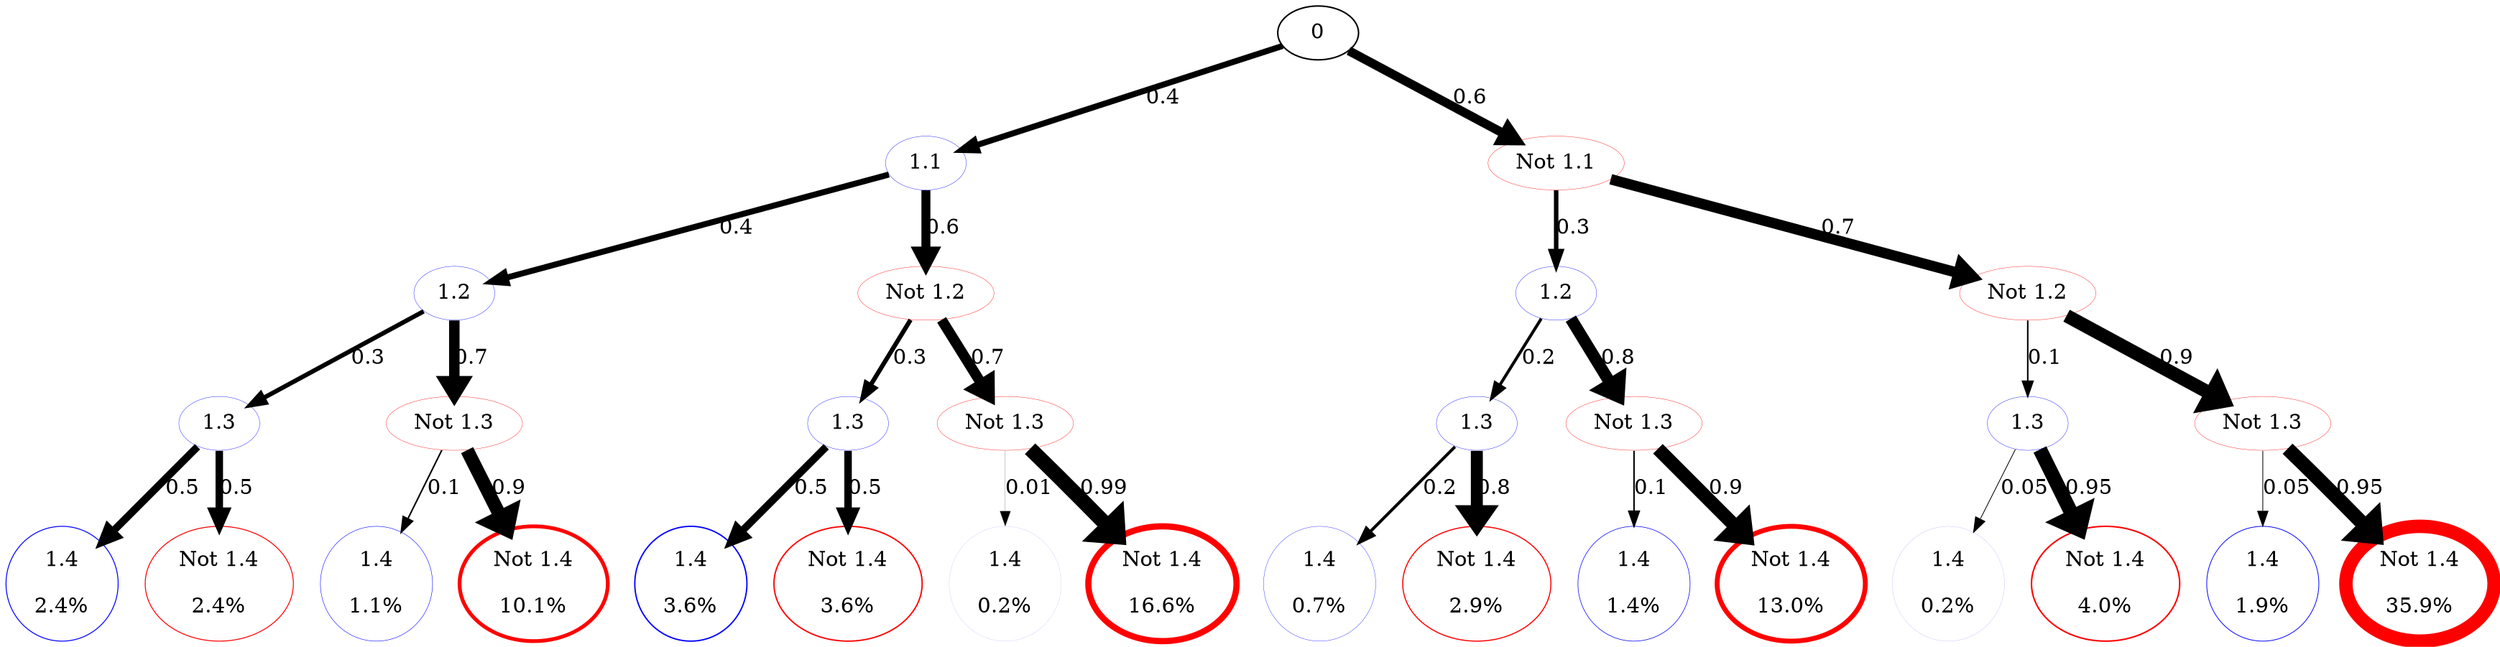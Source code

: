 strict digraph  {
"Node(path='0', label='0')" [label=0];
"Node(path='0 -> 1.1', label='1.1')" [color=blue, label="1.1", penwidth="0.2"];
"Node(path='0 -> 1.1 -> 1.2', label='1.2')" [color=blue, label="1.2", penwidth="0.2"];
"Node(path='0 -> 1.1 -> 1.2 -> 1.3', label='1.3')" [color=blue, label="1.3", penwidth="0.2"];
"Node(path='0 -> 1.1 -> 1.2 -> 1.3 -> 1.4', label='1.4')" [color=blue, label="1.4\n\n2.4%", penwidth="0.6000000000000001"];
"Node(path='0 -> 1.1 -> 1.2 -> 1.3 -> Not 1.4', label='Not 1.4')" [color=red, label="Not 1.4\n\n2.4%", penwidth="0.6000000000000001"];
"Node(path='0 -> 1.1 -> 1.2 -> Not 1.3', label='Not 1.3')" [color=red, label="Not 1.3", penwidth="0.2"];
"Node(path='0 -> 1.1 -> 1.2 -> Not 1.3 -> 1.4', label='1.4')" [color=blue, label="1.4\n\n1.1%", penwidth="0.28"];
"Node(path='0 -> 1.1 -> 1.2 -> Not 1.3 -> Not 1.4', label='Not 1.4')" [color=red, label="Not 1.4\n\n10.1%", penwidth="2.5200000000000005"];
"Node(path='0 -> 1.1 -> Not 1.2', label='Not 1.2')" [color=red, label="Not 1.2", penwidth="0.2"];
"Node(path='0 -> 1.1 -> Not 1.2 -> 1.3', label='1.3')" [color=blue, label="1.3", penwidth="0.2"];
"Node(path='0 -> 1.1 -> Not 1.2 -> 1.3 -> 1.4', label='1.4')" [color=blue, label="1.4\n\n3.6%", penwidth="0.8999999999999999"];
"Node(path='0 -> 1.1 -> Not 1.2 -> 1.3 -> Not 1.4', label='Not 1.4')" [color=red, label="Not 1.4\n\n3.6%", penwidth="0.8999999999999999"];
"Node(path='0 -> 1.1 -> Not 1.2 -> Not 1.3', label='Not 1.3')" [color=red, label="Not 1.3", penwidth="0.2"];
"Node(path='0 -> 1.1 -> Not 1.2 -> Not 1.3 -> 1.4', label='1.4')" [color=blue, label="1.4\n\n0.2%", penwidth="0.041999999999999996"];
"Node(path='0 -> 1.1 -> Not 1.2 -> Not 1.3 -> Not 1.4', label='Not 1.4')" [color=red, label="Not 1.4\n\n16.6%", penwidth="4.1579999999999995"];
"Node(path='0 -> Not 1.1', label='Not 1.1')" [color=red, label="Not 1.1", penwidth="0.2"];
"Node(path='0 -> Not 1.1 -> 1.2', label='1.2')" [color=blue, label="1.2", penwidth="0.2"];
"Node(path='0 -> Not 1.1 -> 1.2 -> 1.3', label='1.3')" [color=blue, label="1.3", penwidth="0.2"];
"Node(path='0 -> Not 1.1 -> 1.2 -> 1.3 -> 1.4', label='1.4')" [color=blue, label="1.4\n\n0.7%", penwidth="0.18"];
"Node(path='0 -> Not 1.1 -> 1.2 -> 1.3 -> Not 1.4', label='Not 1.4')" [color=red, label="Not 1.4\n\n2.9%", penwidth="0.72"];
"Node(path='0 -> Not 1.1 -> 1.2 -> Not 1.3', label='Not 1.3')" [color=red, label="Not 1.3", penwidth="0.2"];
"Node(path='0 -> Not 1.1 -> 1.2 -> Not 1.3 -> 1.4', label='1.4')" [color=blue, label="1.4\n\n1.4%", penwidth="0.36"];
"Node(path='0 -> Not 1.1 -> 1.2 -> Not 1.3 -> Not 1.4', label='Not 1.4')" [color=red, label="Not 1.4\n\n13.0%", penwidth="3.2399999999999998"];
"Node(path='0 -> Not 1.1 -> Not 1.2', label='Not 1.2')" [color=red, label="Not 1.2", penwidth="0.2"];
"Node(path='0 -> Not 1.1 -> Not 1.2 -> 1.3', label='1.3')" [color=blue, label="1.3", penwidth="0.2"];
"Node(path='0 -> Not 1.1 -> Not 1.2 -> 1.3 -> 1.4', label='1.4')" [color=blue, label="1.4\n\n0.2%", penwidth="0.052500000000000005"];
"Node(path='0 -> Not 1.1 -> Not 1.2 -> 1.3 -> Not 1.4', label='Not 1.4')" [color=red, label="Not 1.4\n\n4.0%", penwidth="0.9974999999999999"];
"Node(path='0 -> Not 1.1 -> Not 1.2 -> Not 1.3', label='Not 1.3')" [color=red, label="Not 1.3", penwidth="0.2"];
"Node(path='0 -> Not 1.1 -> Not 1.2 -> Not 1.3 -> 1.4', label='1.4')" [color=blue, label="1.4\n\n1.9%", penwidth="0.47250000000000003"];
"Node(path='0 -> Not 1.1 -> Not 1.2 -> Not 1.3 -> Not 1.4', label='Not 1.4')" [color=red, label="Not 1.4\n\n35.9%", penwidth="8.9775"];
"Node(path='0', label='0')" -> "Node(path='0 -> 1.1', label='1.1')"  [label="0.4", name="1.1", penwidth="4.0", prob="0.4"];
"Node(path='0', label='0')" -> "Node(path='0 -> Not 1.1', label='Not 1.1')"  [label="0.6", name="Not 1.1", penwidth="6.0", prob="0.6"];
"Node(path='0 -> 1.1', label='1.1')" -> "Node(path='0 -> 1.1 -> 1.2', label='1.2')"  [label="0.4", name="1.2", penwidth="4.0", prob="0.4"];
"Node(path='0 -> 1.1', label='1.1')" -> "Node(path='0 -> 1.1 -> Not 1.2', label='Not 1.2')"  [label="0.6", name="Not 1.2", penwidth="6.0", prob="0.6"];
"Node(path='0 -> 1.1 -> 1.2', label='1.2')" -> "Node(path='0 -> 1.1 -> 1.2 -> 1.3', label='1.3')"  [label="0.3", name="1.3", penwidth="3.0", prob="0.3"];
"Node(path='0 -> 1.1 -> 1.2', label='1.2')" -> "Node(path='0 -> 1.1 -> 1.2 -> Not 1.3', label='Not 1.3')"  [label="0.7", name="Not 1.3", penwidth="7.0", prob="0.7"];
"Node(path='0 -> 1.1 -> 1.2 -> 1.3', label='1.3')" -> "Node(path='0 -> 1.1 -> 1.2 -> 1.3 -> 1.4', label='1.4')"  [label="0.5", name="1.4", penwidth="5.0", prob="0.5"];
"Node(path='0 -> 1.1 -> 1.2 -> 1.3', label='1.3')" -> "Node(path='0 -> 1.1 -> 1.2 -> 1.3 -> Not 1.4', label='Not 1.4')"  [label="0.5", name="Not 1.4", penwidth="5.0", prob="0.5"];
"Node(path='0 -> 1.1 -> 1.2 -> Not 1.3', label='Not 1.3')" -> "Node(path='0 -> 1.1 -> 1.2 -> Not 1.3 -> 1.4', label='1.4')"  [label="0.1", name="1.4", penwidth="1.0", prob="0.1"];
"Node(path='0 -> 1.1 -> 1.2 -> Not 1.3', label='Not 1.3')" -> "Node(path='0 -> 1.1 -> 1.2 -> Not 1.3 -> Not 1.4', label='Not 1.4')"  [label="0.9", name="Not 1.4", penwidth="9.0", prob="0.9"];
"Node(path='0 -> 1.1 -> Not 1.2', label='Not 1.2')" -> "Node(path='0 -> 1.1 -> Not 1.2 -> 1.3', label='1.3')"  [label="0.3", name="1.3", penwidth="3.0", prob="0.3"];
"Node(path='0 -> 1.1 -> Not 1.2', label='Not 1.2')" -> "Node(path='0 -> 1.1 -> Not 1.2 -> Not 1.3', label='Not 1.3')"  [label="0.7", name="Not 1.3", penwidth="7.0", prob="0.7"];
"Node(path='0 -> 1.1 -> Not 1.2 -> 1.3', label='1.3')" -> "Node(path='0 -> 1.1 -> Not 1.2 -> 1.3 -> 1.4', label='1.4')"  [label="0.5", name="1.4", penwidth="5.0", prob="0.5"];
"Node(path='0 -> 1.1 -> Not 1.2 -> 1.3', label='1.3')" -> "Node(path='0 -> 1.1 -> Not 1.2 -> 1.3 -> Not 1.4', label='Not 1.4')"  [label="0.5", name="Not 1.4", penwidth="5.0", prob="0.5"];
"Node(path='0 -> 1.1 -> Not 1.2 -> Not 1.3', label='Not 1.3')" -> "Node(path='0 -> 1.1 -> Not 1.2 -> Not 1.3 -> 1.4', label='1.4')"  [label="0.01", name="1.4", penwidth="0.1", prob="0.01"];
"Node(path='0 -> 1.1 -> Not 1.2 -> Not 1.3', label='Not 1.3')" -> "Node(path='0 -> 1.1 -> Not 1.2 -> Not 1.3 -> Not 1.4', label='Not 1.4')"  [label="0.99", name="Not 1.4", penwidth="9.9", prob="0.99"];
"Node(path='0 -> Not 1.1', label='Not 1.1')" -> "Node(path='0 -> Not 1.1 -> 1.2', label='1.2')"  [label="0.3", name="1.2", penwidth="3.0", prob="0.3"];
"Node(path='0 -> Not 1.1', label='Not 1.1')" -> "Node(path='0 -> Not 1.1 -> Not 1.2', label='Not 1.2')"  [label="0.7", name="Not 1.2", penwidth="7.0", prob="0.7"];
"Node(path='0 -> Not 1.1 -> 1.2', label='1.2')" -> "Node(path='0 -> Not 1.1 -> 1.2 -> 1.3', label='1.3')"  [label="0.2", name="1.3", penwidth="2.0", prob="0.2"];
"Node(path='0 -> Not 1.1 -> 1.2', label='1.2')" -> "Node(path='0 -> Not 1.1 -> 1.2 -> Not 1.3', label='Not 1.3')"  [label="0.8", name="Not 1.3", penwidth="8.0", prob="0.8"];
"Node(path='0 -> Not 1.1 -> 1.2 -> 1.3', label='1.3')" -> "Node(path='0 -> Not 1.1 -> 1.2 -> 1.3 -> 1.4', label='1.4')"  [label="0.2", name="1.4", penwidth="2.0", prob="0.2"];
"Node(path='0 -> Not 1.1 -> 1.2 -> 1.3', label='1.3')" -> "Node(path='0 -> Not 1.1 -> 1.2 -> 1.3 -> Not 1.4', label='Not 1.4')"  [label="0.8", name="Not 1.4", penwidth="8.0", prob="0.8"];
"Node(path='0 -> Not 1.1 -> 1.2 -> Not 1.3', label='Not 1.3')" -> "Node(path='0 -> Not 1.1 -> 1.2 -> Not 1.3 -> 1.4', label='1.4')"  [label="0.1", name="1.4", penwidth="1.0", prob="0.1"];
"Node(path='0 -> Not 1.1 -> 1.2 -> Not 1.3', label='Not 1.3')" -> "Node(path='0 -> Not 1.1 -> 1.2 -> Not 1.3 -> Not 1.4', label='Not 1.4')"  [label="0.9", name="Not 1.4", penwidth="9.0", prob="0.9"];
"Node(path='0 -> Not 1.1 -> Not 1.2', label='Not 1.2')" -> "Node(path='0 -> Not 1.1 -> Not 1.2 -> 1.3', label='1.3')"  [label="0.1", name="1.3", penwidth="1.0", prob="0.1"];
"Node(path='0 -> Not 1.1 -> Not 1.2', label='Not 1.2')" -> "Node(path='0 -> Not 1.1 -> Not 1.2 -> Not 1.3', label='Not 1.3')"  [label="0.9", name="Not 1.3", penwidth="9.0", prob="0.9"];
"Node(path='0 -> Not 1.1 -> Not 1.2 -> 1.3', label='1.3')" -> "Node(path='0 -> Not 1.1 -> Not 1.2 -> 1.3 -> 1.4', label='1.4')"  [label="0.05", name="1.4", penwidth="0.5", prob="0.05"];
"Node(path='0 -> Not 1.1 -> Not 1.2 -> 1.3', label='1.3')" -> "Node(path='0 -> Not 1.1 -> Not 1.2 -> 1.3 -> Not 1.4', label='Not 1.4')"  [label="0.95", name="Not 1.4", penwidth="9.5", prob="0.95"];
"Node(path='0 -> Not 1.1 -> Not 1.2 -> Not 1.3', label='Not 1.3')" -> "Node(path='0 -> Not 1.1 -> Not 1.2 -> Not 1.3 -> 1.4', label='1.4')"  [label="0.05", name="1.4", penwidth="0.5", prob="0.05"];
"Node(path='0 -> Not 1.1 -> Not 1.2 -> Not 1.3', label='Not 1.3')" -> "Node(path='0 -> Not 1.1 -> Not 1.2 -> Not 1.3 -> Not 1.4', label='Not 1.4')"  [label="0.95", name="Not 1.4", penwidth="9.5", prob="0.95"];
}
